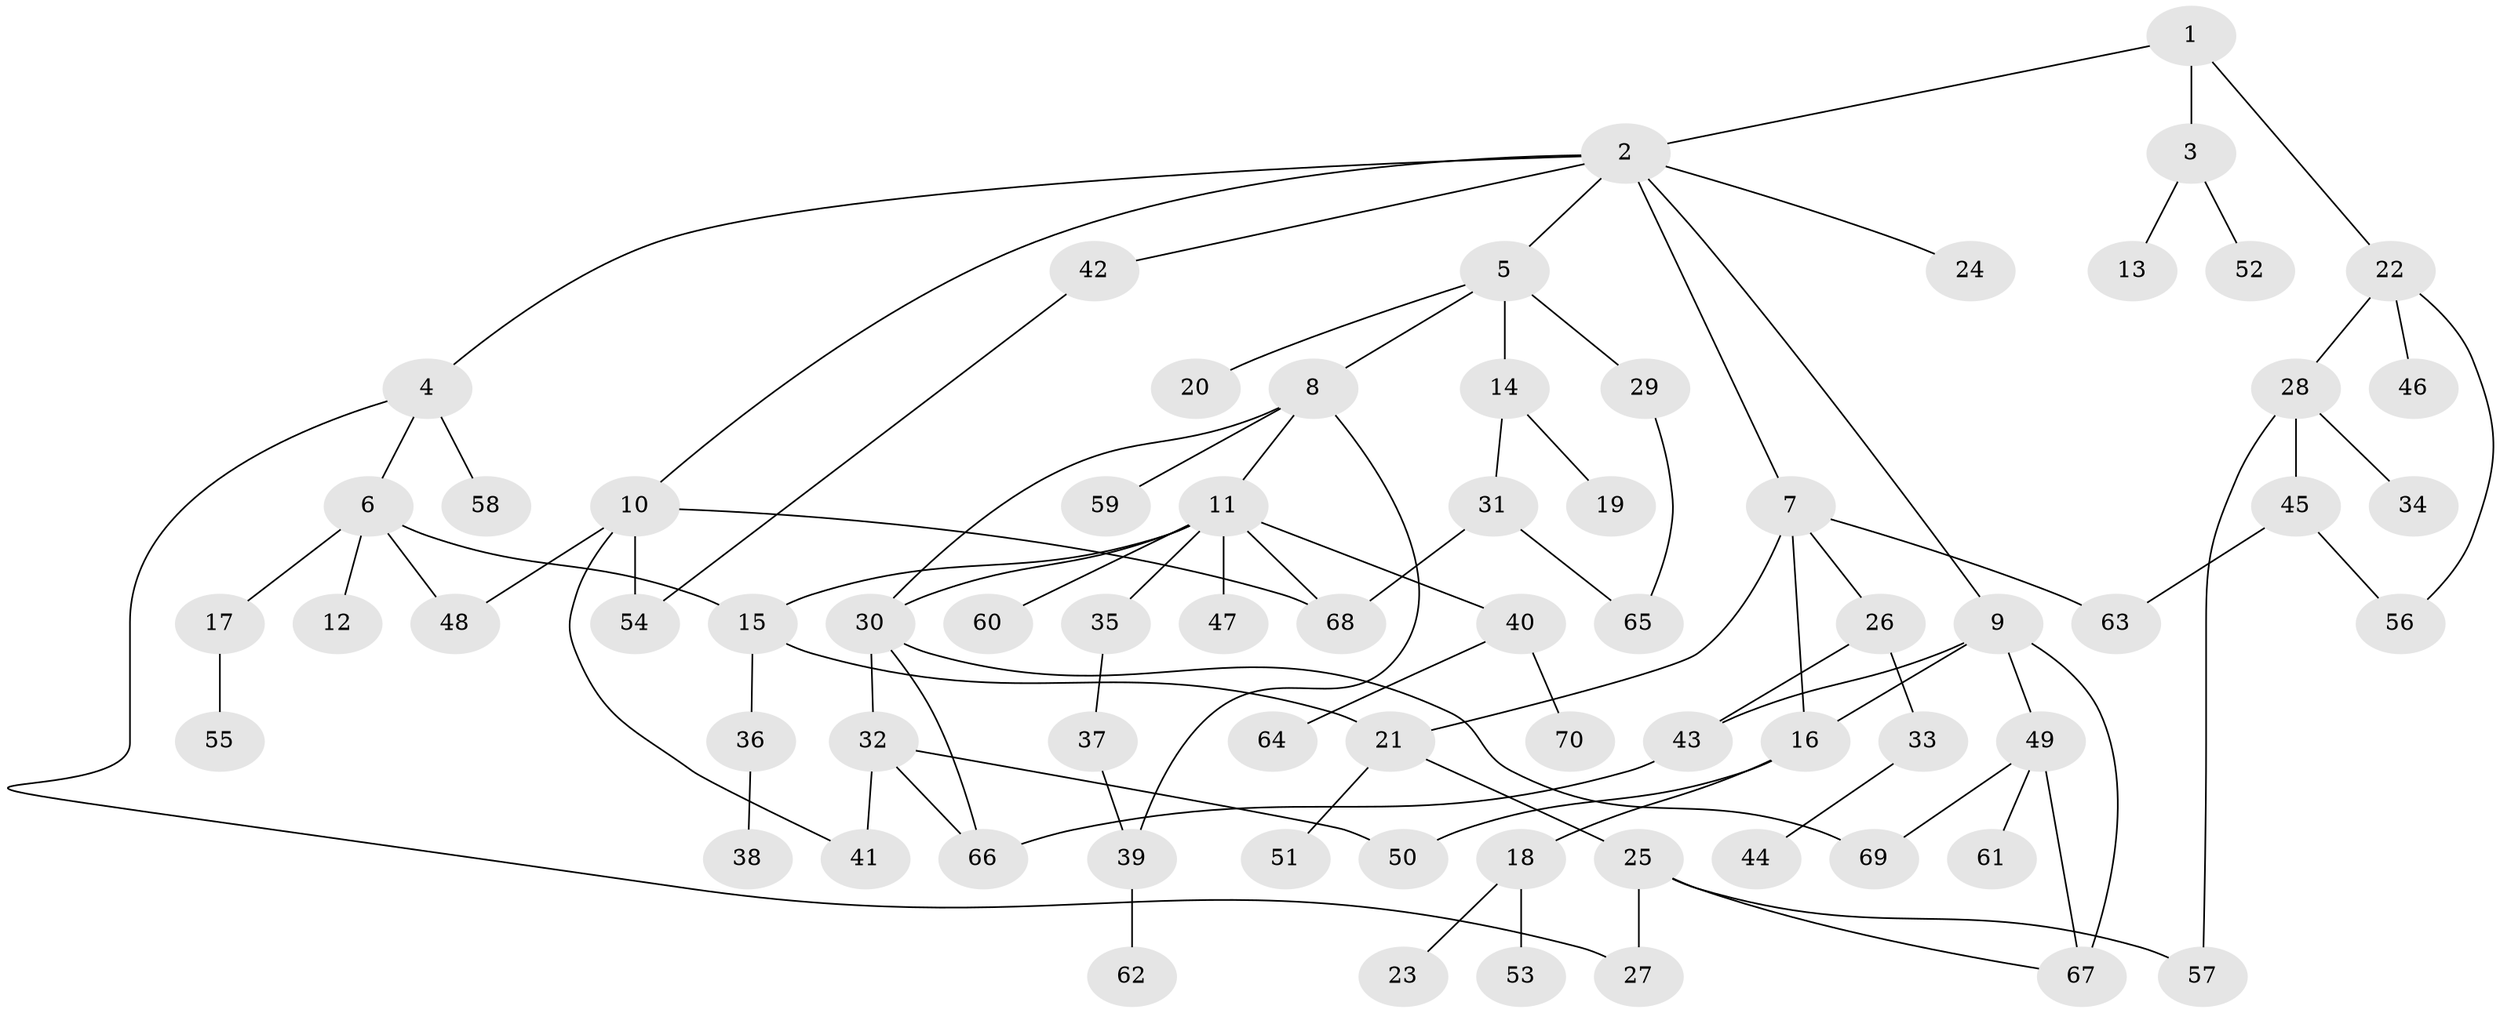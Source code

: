 // Generated by graph-tools (version 1.1) at 2025/49/03/09/25 03:49:18]
// undirected, 70 vertices, 91 edges
graph export_dot {
graph [start="1"]
  node [color=gray90,style=filled];
  1;
  2;
  3;
  4;
  5;
  6;
  7;
  8;
  9;
  10;
  11;
  12;
  13;
  14;
  15;
  16;
  17;
  18;
  19;
  20;
  21;
  22;
  23;
  24;
  25;
  26;
  27;
  28;
  29;
  30;
  31;
  32;
  33;
  34;
  35;
  36;
  37;
  38;
  39;
  40;
  41;
  42;
  43;
  44;
  45;
  46;
  47;
  48;
  49;
  50;
  51;
  52;
  53;
  54;
  55;
  56;
  57;
  58;
  59;
  60;
  61;
  62;
  63;
  64;
  65;
  66;
  67;
  68;
  69;
  70;
  1 -- 2;
  1 -- 3;
  1 -- 22;
  2 -- 4;
  2 -- 5;
  2 -- 7;
  2 -- 9;
  2 -- 10;
  2 -- 24;
  2 -- 42;
  3 -- 13;
  3 -- 52;
  4 -- 6;
  4 -- 58;
  4 -- 27;
  5 -- 8;
  5 -- 14;
  5 -- 20;
  5 -- 29;
  6 -- 12;
  6 -- 17;
  6 -- 48;
  6 -- 15;
  7 -- 16;
  7 -- 21;
  7 -- 26;
  7 -- 63;
  8 -- 11;
  8 -- 59;
  8 -- 30;
  8 -- 39;
  9 -- 43;
  9 -- 49;
  9 -- 67;
  9 -- 16;
  10 -- 41;
  10 -- 48;
  10 -- 54;
  10 -- 68;
  11 -- 15;
  11 -- 30;
  11 -- 35;
  11 -- 40;
  11 -- 47;
  11 -- 60;
  11 -- 68;
  14 -- 19;
  14 -- 31;
  15 -- 36;
  15 -- 21;
  16 -- 18;
  16 -- 50;
  17 -- 55;
  18 -- 23;
  18 -- 53;
  21 -- 25;
  21 -- 51;
  22 -- 28;
  22 -- 46;
  22 -- 56;
  25 -- 27;
  25 -- 57;
  25 -- 67;
  26 -- 33;
  26 -- 43;
  28 -- 34;
  28 -- 45;
  28 -- 57;
  29 -- 65;
  30 -- 32;
  30 -- 66;
  30 -- 69;
  31 -- 65;
  31 -- 68;
  32 -- 50;
  32 -- 66;
  32 -- 41;
  33 -- 44;
  35 -- 37;
  36 -- 38;
  37 -- 39;
  39 -- 62;
  40 -- 64;
  40 -- 70;
  42 -- 54;
  43 -- 66;
  45 -- 56;
  45 -- 63;
  49 -- 61;
  49 -- 69;
  49 -- 67;
}
